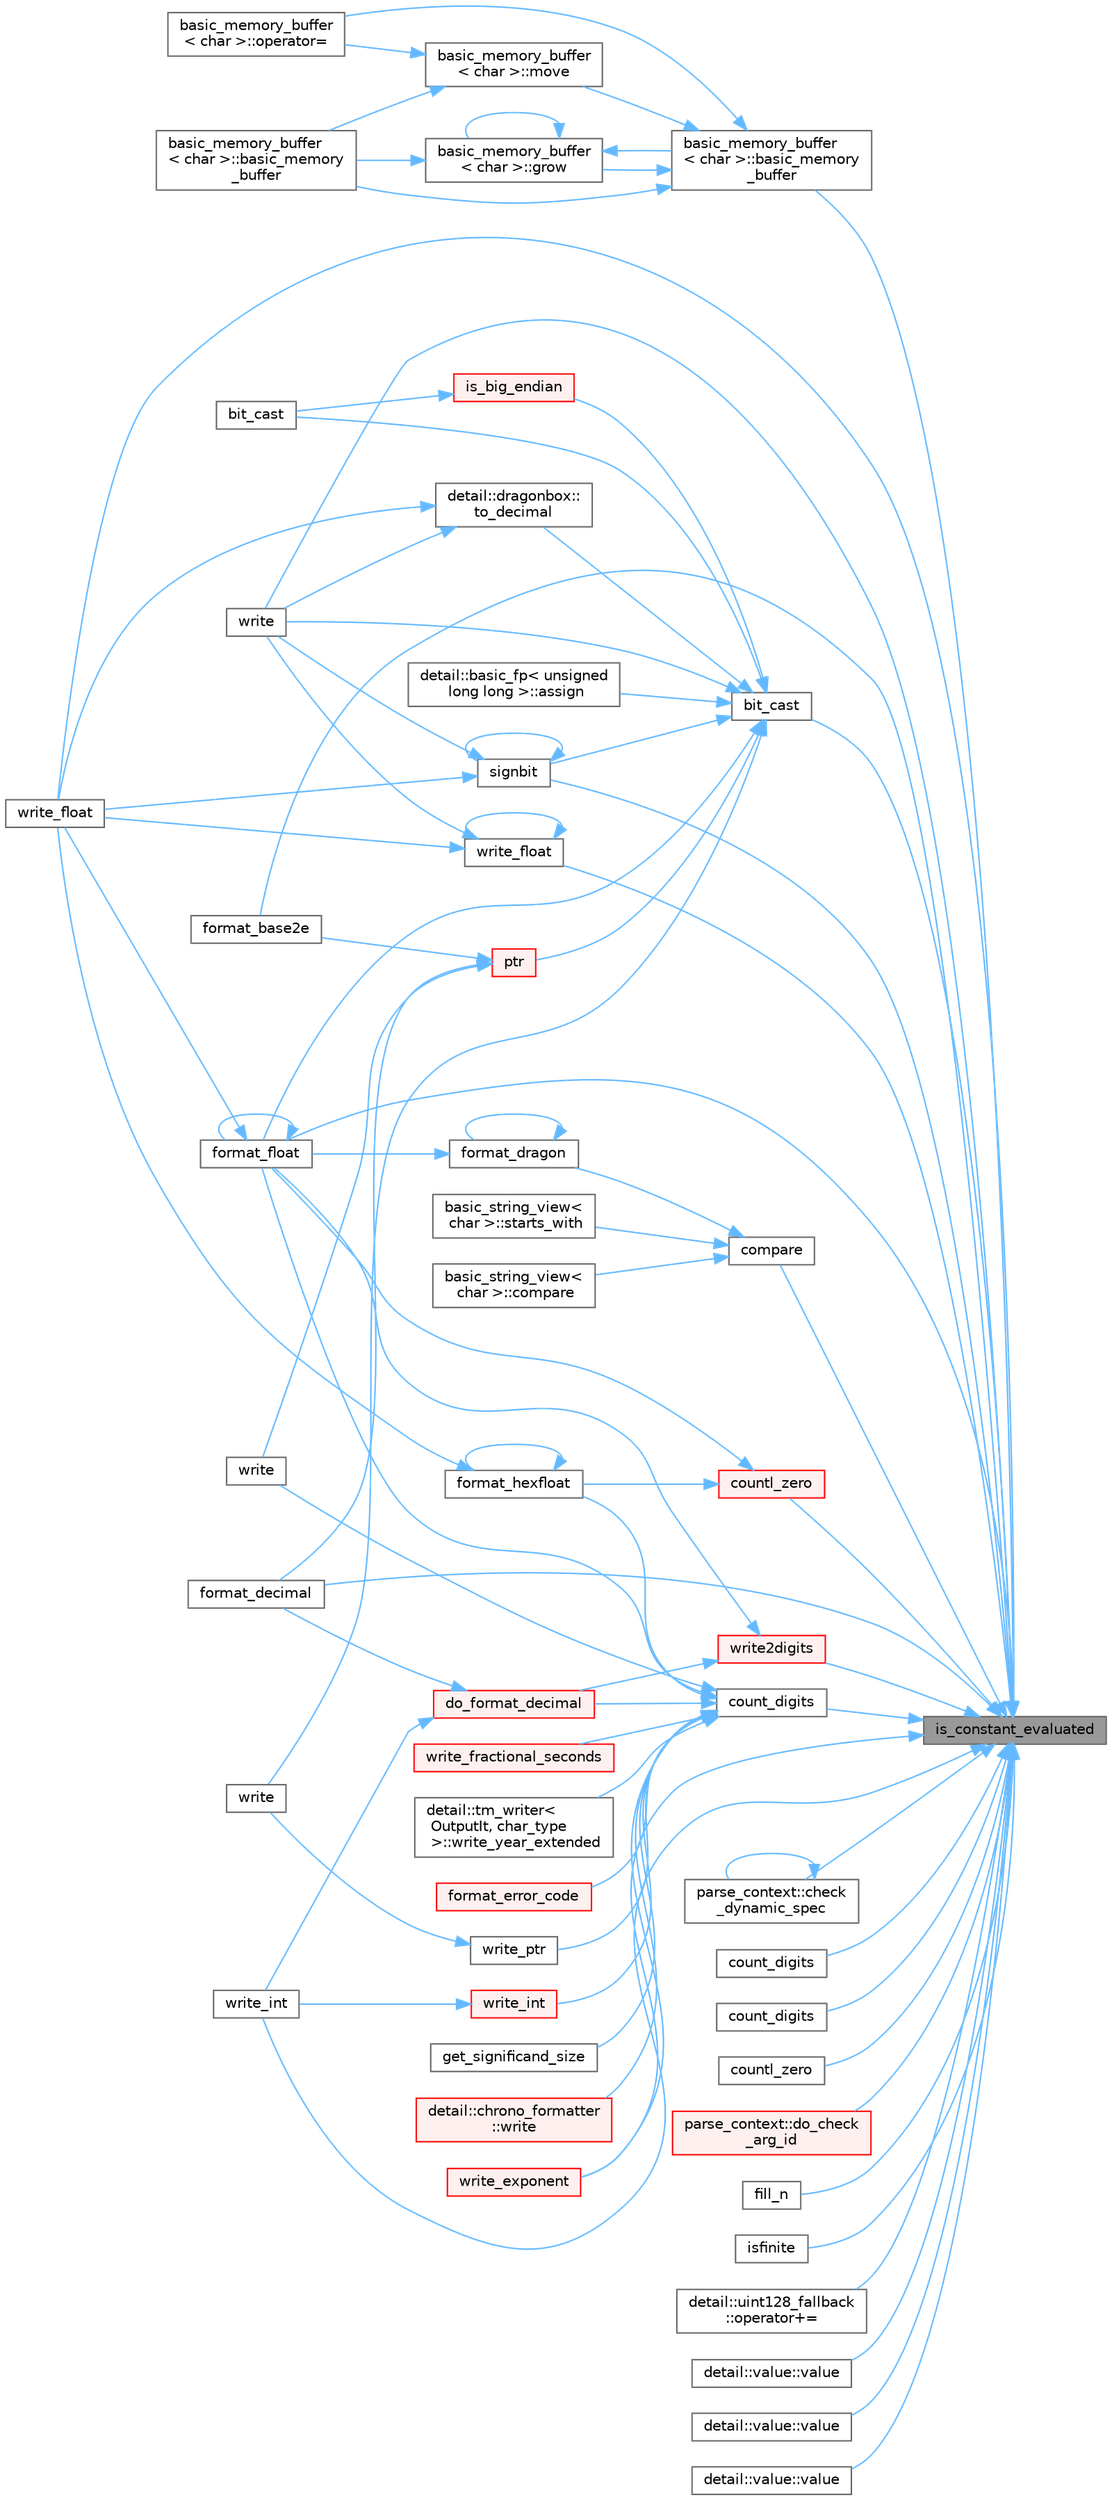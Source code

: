 digraph "is_constant_evaluated"
{
 // LATEX_PDF_SIZE
  bgcolor="transparent";
  edge [fontname=Helvetica,fontsize=10,labelfontname=Helvetica,labelfontsize=10];
  node [fontname=Helvetica,fontsize=10,shape=box,height=0.2,width=0.4];
  rankdir="RL";
  Node1 [id="Node000001",label="is_constant_evaluated",height=0.2,width=0.4,color="gray40", fillcolor="grey60", style="filled", fontcolor="black",tooltip=" "];
  Node1 -> Node2 [id="edge1_Node000001_Node000002",dir="back",color="steelblue1",style="solid",tooltip=" "];
  Node2 [id="Node000002",label="basic_memory_buffer\l\< char \>::basic_memory\l_buffer",height=0.2,width=0.4,color="grey40", fillcolor="white", style="filled",URL="$classbasic__memory__buffer.html#ab4a6c84a7445e69dc98d420e4f12aa59",tooltip=" "];
  Node2 -> Node3 [id="edge2_Node000002_Node000003",dir="back",color="steelblue1",style="solid",tooltip=" "];
  Node3 [id="Node000003",label="basic_memory_buffer\l\< char \>::basic_memory\l_buffer",height=0.2,width=0.4,color="grey40", fillcolor="white", style="filled",URL="$classbasic__memory__buffer.html#ae94382d27939b96f51bc82fa5badf8bc",tooltip=" "];
  Node2 -> Node4 [id="edge3_Node000002_Node000004",dir="back",color="steelblue1",style="solid",tooltip=" "];
  Node4 [id="Node000004",label="basic_memory_buffer\l\< char \>::grow",height=0.2,width=0.4,color="grey40", fillcolor="white", style="filled",URL="$classbasic__memory__buffer.html#a120d9cc8b156d6d83b9dc76a211d7e8a",tooltip=" "];
  Node4 -> Node3 [id="edge4_Node000004_Node000003",dir="back",color="steelblue1",style="solid",tooltip=" "];
  Node4 -> Node2 [id="edge5_Node000004_Node000002",dir="back",color="steelblue1",style="solid",tooltip=" "];
  Node4 -> Node4 [id="edge6_Node000004_Node000004",dir="back",color="steelblue1",style="solid",tooltip=" "];
  Node2 -> Node5 [id="edge7_Node000002_Node000005",dir="back",color="steelblue1",style="solid",tooltip=" "];
  Node5 [id="Node000005",label="basic_memory_buffer\l\< char \>::move",height=0.2,width=0.4,color="grey40", fillcolor="white", style="filled",URL="$classbasic__memory__buffer.html#a72128f03973fe818bb882bc8130f0b86",tooltip=" "];
  Node5 -> Node3 [id="edge8_Node000005_Node000003",dir="back",color="steelblue1",style="solid",tooltip=" "];
  Node5 -> Node6 [id="edge9_Node000005_Node000006",dir="back",color="steelblue1",style="solid",tooltip=" "];
  Node6 [id="Node000006",label="basic_memory_buffer\l\< char \>::operator=",height=0.2,width=0.4,color="grey40", fillcolor="white", style="filled",URL="$classbasic__memory__buffer.html#a9ac2316598f0b4aae00fc99d1787c91b",tooltip=" "];
  Node2 -> Node6 [id="edge10_Node000002_Node000006",dir="back",color="steelblue1",style="solid",tooltip=" "];
  Node1 -> Node7 [id="edge11_Node000001_Node000007",dir="back",color="steelblue1",style="solid",tooltip=" "];
  Node7 [id="Node000007",label="bit_cast",height=0.2,width=0.4,color="grey40", fillcolor="white", style="filled",URL="$namespacedetail.html#a68cc0da968a823f01db50bc3958c996a",tooltip=" "];
  Node7 -> Node8 [id="edge12_Node000007_Node000008",dir="back",color="steelblue1",style="solid",tooltip=" "];
  Node8 [id="Node000008",label="detail::basic_fp\< unsigned\l long long \>::assign",height=0.2,width=0.4,color="grey40", fillcolor="white", style="filled",URL="$structdetail_1_1basic__fp.html#ae4a39682504a114dff51693d7d53ebb0",tooltip=" "];
  Node7 -> Node9 [id="edge13_Node000007_Node000009",dir="back",color="steelblue1",style="solid",tooltip=" "];
  Node9 [id="Node000009",label="bit_cast",height=0.2,width=0.4,color="grey40", fillcolor="white", style="filled",URL="$namespacedetail.html#a4f3e6fe77d13d60f16e2871c47ed636b",tooltip=" "];
  Node7 -> Node10 [id="edge14_Node000007_Node000010",dir="back",color="steelblue1",style="solid",tooltip=" "];
  Node10 [id="Node000010",label="format_float",height=0.2,width=0.4,color="grey40", fillcolor="white", style="filled",URL="$namespacedetail.html#a6f5e9a91b995411cd8aa9d6870e8bcdd",tooltip=" "];
  Node10 -> Node10 [id="edge15_Node000010_Node000010",dir="back",color="steelblue1",style="solid",tooltip=" "];
  Node10 -> Node11 [id="edge16_Node000010_Node000011",dir="back",color="steelblue1",style="solid",tooltip=" "];
  Node11 [id="Node000011",label="write_float",height=0.2,width=0.4,color="grey40", fillcolor="white", style="filled",URL="$namespacedetail.html#a503a3fdae408f07dae7003840f786b53",tooltip=" "];
  Node7 -> Node12 [id="edge17_Node000007_Node000012",dir="back",color="steelblue1",style="solid",tooltip=" "];
  Node12 [id="Node000012",label="is_big_endian",height=0.2,width=0.4,color="red", fillcolor="#FFF0F0", style="filled",URL="$namespacedetail.html#a932030736a98a7841a7921ca0309c647",tooltip=" "];
  Node12 -> Node9 [id="edge18_Node000012_Node000009",dir="back",color="steelblue1",style="solid",tooltip=" "];
  Node7 -> Node18 [id="edge19_Node000007_Node000018",dir="back",color="steelblue1",style="solid",tooltip=" "];
  Node18 [id="Node000018",label="ptr",height=0.2,width=0.4,color="red", fillcolor="#FFF0F0", style="filled",URL="$format_8h.html#adb6e274f8eb0b74b2865215e1b49c535",tooltip="Converts p to const void* for pointer formatting."];
  Node18 -> Node57 [id="edge20_Node000018_Node000057",dir="back",color="steelblue1",style="solid",tooltip=" "];
  Node57 [id="Node000057",label="format_base2e",height=0.2,width=0.4,color="grey40", fillcolor="white", style="filled",URL="$namespacedetail.html#a644fd262d53d87df245ef443e97a9817",tooltip=" "];
  Node18 -> Node58 [id="edge21_Node000018_Node000058",dir="back",color="steelblue1",style="solid",tooltip=" "];
  Node58 [id="Node000058",label="format_decimal",height=0.2,width=0.4,color="grey40", fillcolor="white", style="filled",URL="$namespacedetail.html#a31f1c8fd33b9eebb81a5626225feeace",tooltip=" "];
  Node18 -> Node107 [id="edge22_Node000018_Node000107",dir="back",color="steelblue1",style="solid",tooltip=" "];
  Node107 [id="Node000107",label="write",height=0.2,width=0.4,color="grey40", fillcolor="white", style="filled",URL="$namespacedetail.html#a89dea9ae2ccdef585b85cf0876e9216d",tooltip=" "];
  Node7 -> Node108 [id="edge23_Node000007_Node000108",dir="back",color="steelblue1",style="solid",tooltip=" "];
  Node108 [id="Node000108",label="signbit",height=0.2,width=0.4,color="grey40", fillcolor="white", style="filled",URL="$namespacedetail.html#a9dffefc41110dec0e760d10e635de1a3",tooltip=" "];
  Node108 -> Node108 [id="edge24_Node000108_Node000108",dir="back",color="steelblue1",style="solid",tooltip=" "];
  Node108 -> Node109 [id="edge25_Node000108_Node000109",dir="back",color="steelblue1",style="solid",tooltip=" "];
  Node109 [id="Node000109",label="write",height=0.2,width=0.4,color="grey40", fillcolor="white", style="filled",URL="$namespacedetail.html#a6da38163e1b603603b3deb3d8ad67b30",tooltip=" "];
  Node108 -> Node11 [id="edge26_Node000108_Node000011",dir="back",color="steelblue1",style="solid",tooltip=" "];
  Node7 -> Node110 [id="edge27_Node000007_Node000110",dir="back",color="steelblue1",style="solid",tooltip=" "];
  Node110 [id="Node000110",label="detail::dragonbox::\lto_decimal",height=0.2,width=0.4,color="grey40", fillcolor="white", style="filled",URL="$namespacedetail_1_1dragonbox.html#afd01f0cf7248defdd46c0921187f740b",tooltip=" "];
  Node110 -> Node109 [id="edge28_Node000110_Node000109",dir="back",color="steelblue1",style="solid",tooltip=" "];
  Node110 -> Node11 [id="edge29_Node000110_Node000011",dir="back",color="steelblue1",style="solid",tooltip=" "];
  Node7 -> Node111 [id="edge30_Node000007_Node000111",dir="back",color="steelblue1",style="solid",tooltip=" "];
  Node111 [id="Node000111",label="write",height=0.2,width=0.4,color="grey40", fillcolor="white", style="filled",URL="$namespacedetail.html#a17a01247796a9d5bdbbe57a71127b677",tooltip=" "];
  Node7 -> Node109 [id="edge31_Node000007_Node000109",dir="back",color="steelblue1",style="solid",tooltip=" "];
  Node1 -> Node112 [id="edge32_Node000001_Node000112",dir="back",color="steelblue1",style="solid",tooltip=" "];
  Node112 [id="Node000112",label="parse_context::check\l_dynamic_spec",height=0.2,width=0.4,color="grey40", fillcolor="white", style="filled",URL="$classparse__context.html#ab75db4217e59147b8daa6e39102a3241",tooltip=" "];
  Node112 -> Node112 [id="edge33_Node000112_Node000112",dir="back",color="steelblue1",style="solid",tooltip=" "];
  Node1 -> Node113 [id="edge34_Node000001_Node000113",dir="back",color="steelblue1",style="solid",tooltip=" "];
  Node113 [id="Node000113",label="compare",height=0.2,width=0.4,color="grey40", fillcolor="white", style="filled",URL="$namespacedetail.html#a7725ab980186ad9da0c310532b9d7968",tooltip=" "];
  Node113 -> Node114 [id="edge35_Node000113_Node000114",dir="back",color="steelblue1",style="solid",tooltip=" "];
  Node114 [id="Node000114",label="basic_string_view\<\l char \>::compare",height=0.2,width=0.4,color="grey40", fillcolor="white", style="filled",URL="$classbasic__string__view.html#aa98abb3e3d755507f88df258a381c941",tooltip=" "];
  Node113 -> Node115 [id="edge36_Node000113_Node000115",dir="back",color="steelblue1",style="solid",tooltip=" "];
  Node115 [id="Node000115",label="format_dragon",height=0.2,width=0.4,color="grey40", fillcolor="white", style="filled",URL="$namespacedetail.html#a510659ecef3d8ef10992996732a723f7",tooltip=" "];
  Node115 -> Node115 [id="edge37_Node000115_Node000115",dir="back",color="steelblue1",style="solid",tooltip=" "];
  Node115 -> Node10 [id="edge38_Node000115_Node000010",dir="back",color="steelblue1",style="solid",tooltip=" "];
  Node113 -> Node116 [id="edge39_Node000113_Node000116",dir="back",color="steelblue1",style="solid",tooltip=" "];
  Node116 [id="Node000116",label="basic_string_view\<\l char \>::starts_with",height=0.2,width=0.4,color="grey40", fillcolor="white", style="filled",URL="$classbasic__string__view.html#a95fd69236400ca487b558dd7658a52c0",tooltip=" "];
  Node1 -> Node117 [id="edge40_Node000001_Node000117",dir="back",color="steelblue1",style="solid",tooltip=" "];
  Node117 [id="Node000117",label="count_digits",height=0.2,width=0.4,color="grey40", fillcolor="white", style="filled",URL="$namespacedetail.html#a150e43b59e1fb980a008f1e2ebc71749",tooltip=" "];
  Node1 -> Node118 [id="edge41_Node000001_Node000118",dir="back",color="steelblue1",style="solid",tooltip=" "];
  Node118 [id="Node000118",label="count_digits",height=0.2,width=0.4,color="grey40", fillcolor="white", style="filled",URL="$namespacedetail.html#a700ca97a486ad20d8b03fcdcd8931956",tooltip=" "];
  Node1 -> Node119 [id="edge42_Node000001_Node000119",dir="back",color="steelblue1",style="solid",tooltip=" "];
  Node119 [id="Node000119",label="count_digits",height=0.2,width=0.4,color="grey40", fillcolor="white", style="filled",URL="$namespacedetail.html#a38d4dda9709bd099ccaa8307de424263",tooltip=" "];
  Node119 -> Node120 [id="edge43_Node000119_Node000120",dir="back",color="steelblue1",style="solid",tooltip=" "];
  Node120 [id="Node000120",label="do_format_decimal",height=0.2,width=0.4,color="red", fillcolor="#FFF0F0", style="filled",URL="$namespacedetail.html#a6a78284fcaf4f89d8febe648ac5a688d",tooltip=" "];
  Node120 -> Node58 [id="edge44_Node000120_Node000058",dir="back",color="steelblue1",style="solid",tooltip=" "];
  Node120 -> Node139 [id="edge45_Node000120_Node000139",dir="back",color="steelblue1",style="solid",tooltip=" "];
  Node139 [id="Node000139",label="write_int",height=0.2,width=0.4,color="grey40", fillcolor="white", style="filled",URL="$namespacedetail.html#a0dc2ace9cfb00f77921ab5c78fe1cdde",tooltip=" "];
  Node119 -> Node153 [id="edge46_Node000119_Node000153",dir="back",color="steelblue1",style="solid",tooltip=" "];
  Node153 [id="Node000153",label="format_error_code",height=0.2,width=0.4,color="red", fillcolor="#FFF0F0", style="filled",URL="$namespacedetail.html#acff9fe5affc2352c0cd460aa26cd86e9",tooltip=" "];
  Node119 -> Node10 [id="edge47_Node000119_Node000010",dir="back",color="steelblue1",style="solid",tooltip=" "];
  Node119 -> Node122 [id="edge48_Node000119_Node000122",dir="back",color="steelblue1",style="solid",tooltip=" "];
  Node122 [id="Node000122",label="format_hexfloat",height=0.2,width=0.4,color="grey40", fillcolor="white", style="filled",URL="$namespacedetail.html#a9ec1df3b250d79f09b8620a2d096cff8",tooltip=" "];
  Node122 -> Node122 [id="edge49_Node000122_Node000122",dir="back",color="steelblue1",style="solid",tooltip=" "];
  Node122 -> Node11 [id="edge50_Node000122_Node000011",dir="back",color="steelblue1",style="solid",tooltip=" "];
  Node119 -> Node156 [id="edge51_Node000119_Node000156",dir="back",color="steelblue1",style="solid",tooltip=" "];
  Node156 [id="Node000156",label="get_significand_size",height=0.2,width=0.4,color="grey40", fillcolor="white", style="filled",URL="$namespacedetail.html#a1f965e664cad3745d726f59df1e7db62",tooltip=" "];
  Node119 -> Node123 [id="edge52_Node000119_Node000123",dir="back",color="steelblue1",style="solid",tooltip=" "];
  Node123 [id="Node000123",label="detail::chrono_formatter\l::write",height=0.2,width=0.4,color="red", fillcolor="#FFF0F0", style="filled",URL="$structdetail_1_1chrono__formatter.html#add7570da74a4570c6bbdd344394d3b73",tooltip=" "];
  Node119 -> Node107 [id="edge53_Node000119_Node000107",dir="back",color="steelblue1",style="solid",tooltip=" "];
  Node119 -> Node131 [id="edge54_Node000119_Node000131",dir="back",color="steelblue1",style="solid",tooltip=" "];
  Node131 [id="Node000131",label="write_exponent",height=0.2,width=0.4,color="red", fillcolor="#FFF0F0", style="filled",URL="$namespacedetail.html#a3192eeff8d0794148fef5e2d9f681f72",tooltip=" "];
  Node119 -> Node133 [id="edge55_Node000119_Node000133",dir="back",color="steelblue1",style="solid",tooltip=" "];
  Node133 [id="Node000133",label="write_fractional_seconds",height=0.2,width=0.4,color="red", fillcolor="#FFF0F0", style="filled",URL="$namespacedetail.html#a3bc10bfc5890885892eed90dd1ebbacb",tooltip=" "];
  Node119 -> Node135 [id="edge56_Node000119_Node000135",dir="back",color="steelblue1",style="solid",tooltip=" "];
  Node135 [id="Node000135",label="write_int",height=0.2,width=0.4,color="red", fillcolor="#FFF0F0", style="filled",URL="$namespacedetail.html#ac0fd4ca12ae54000b545b8469fa3a5d6",tooltip=" "];
  Node135 -> Node139 [id="edge57_Node000135_Node000139",dir="back",color="steelblue1",style="solid",tooltip=" "];
  Node119 -> Node157 [id="edge58_Node000119_Node000157",dir="back",color="steelblue1",style="solid",tooltip=" "];
  Node157 [id="Node000157",label="write_ptr",height=0.2,width=0.4,color="grey40", fillcolor="white", style="filled",URL="$namespacedetail.html#abc00e0418a441b107f0cf8bab2493ede",tooltip=" "];
  Node157 -> Node111 [id="edge59_Node000157_Node000111",dir="back",color="steelblue1",style="solid",tooltip=" "];
  Node119 -> Node144 [id="edge60_Node000119_Node000144",dir="back",color="steelblue1",style="solid",tooltip=" "];
  Node144 [id="Node000144",label="detail::tm_writer\<\l OutputIt, char_type\l \>::write_year_extended",height=0.2,width=0.4,color="grey40", fillcolor="white", style="filled",URL="$classdetail_1_1tm__writer.html#a81c8e1c5bcc7c5f16f4ebc76838f8c39",tooltip=" "];
  Node1 -> Node158 [id="edge61_Node000001_Node000158",dir="back",color="steelblue1",style="solid",tooltip=" "];
  Node158 [id="Node000158",label="countl_zero",height=0.2,width=0.4,color="red", fillcolor="#FFF0F0", style="filled",URL="$namespacedetail.html#a5c2791e3ff8dfd514d42caf15e1c5dd3",tooltip=" "];
  Node158 -> Node10 [id="edge62_Node000158_Node000010",dir="back",color="steelblue1",style="solid",tooltip=" "];
  Node158 -> Node122 [id="edge63_Node000158_Node000122",dir="back",color="steelblue1",style="solid",tooltip=" "];
  Node1 -> Node160 [id="edge64_Node000001_Node000160",dir="back",color="steelblue1",style="solid",tooltip=" "];
  Node160 [id="Node000160",label="countl_zero",height=0.2,width=0.4,color="grey40", fillcolor="white", style="filled",URL="$namespacedetail.html#aee508e3f7a43501f1a3055d9141e75fd",tooltip=" "];
  Node1 -> Node161 [id="edge65_Node000001_Node000161",dir="back",color="steelblue1",style="solid",tooltip=" "];
  Node161 [id="Node000161",label="parse_context::do_check\l_arg_id",height=0.2,width=0.4,color="red", fillcolor="#FFF0F0", style="filled",URL="$classparse__context.html#ab297d72d5eaa80978c47c110e45d781d",tooltip=" "];
  Node1 -> Node168 [id="edge66_Node000001_Node000168",dir="back",color="steelblue1",style="solid",tooltip=" "];
  Node168 [id="Node000168",label="fill_n",height=0.2,width=0.4,color="grey40", fillcolor="white", style="filled",URL="$namespacedetail.html#aa25d885fb909b7519caab2fa4a5996dc",tooltip=" "];
  Node1 -> Node57 [id="edge67_Node000001_Node000057",dir="back",color="steelblue1",style="solid",tooltip=" "];
  Node1 -> Node58 [id="edge68_Node000001_Node000058",dir="back",color="steelblue1",style="solid",tooltip=" "];
  Node1 -> Node10 [id="edge69_Node000001_Node000010",dir="back",color="steelblue1",style="solid",tooltip=" "];
  Node1 -> Node169 [id="edge70_Node000001_Node000169",dir="back",color="steelblue1",style="solid",tooltip=" "];
  Node169 [id="Node000169",label="isfinite",height=0.2,width=0.4,color="grey40", fillcolor="white", style="filled",URL="$namespacedetail.html#a279ff0ca797232ddef67fae39c0f931a",tooltip=" "];
  Node1 -> Node170 [id="edge71_Node000001_Node000170",dir="back",color="steelblue1",style="solid",tooltip=" "];
  Node170 [id="Node000170",label="detail::uint128_fallback\l::operator+=",height=0.2,width=0.4,color="grey40", fillcolor="white", style="filled",URL="$classdetail_1_1uint128__fallback.html#a9ca10840b20f8c00cf963946843f5d0b",tooltip=" "];
  Node1 -> Node108 [id="edge72_Node000001_Node000108",dir="back",color="steelblue1",style="solid",tooltip=" "];
  Node1 -> Node171 [id="edge73_Node000001_Node000171",dir="back",color="steelblue1",style="solid",tooltip=" "];
  Node171 [id="Node000171",label="detail::value::value",height=0.2,width=0.4,color="grey40", fillcolor="white", style="filled",URL="$classdetail_1_1value.html#a90efdbbedefaaf371d90adcafdca3a67",tooltip=" "];
  Node1 -> Node172 [id="edge74_Node000001_Node000172",dir="back",color="steelblue1",style="solid",tooltip=" "];
  Node172 [id="Node000172",label="detail::value::value",height=0.2,width=0.4,color="grey40", fillcolor="white", style="filled",URL="$classdetail_1_1value.html#ac112e9305892782b42223325c5f803fa",tooltip=" "];
  Node1 -> Node173 [id="edge75_Node000001_Node000173",dir="back",color="steelblue1",style="solid",tooltip=" "];
  Node173 [id="Node000173",label="detail::value::value",height=0.2,width=0.4,color="grey40", fillcolor="white", style="filled",URL="$classdetail_1_1value.html#adc6bb2d01aab8bae44ec65c17035a8cb",tooltip=" "];
  Node1 -> Node109 [id="edge76_Node000001_Node000109",dir="back",color="steelblue1",style="solid",tooltip=" "];
  Node1 -> Node174 [id="edge77_Node000001_Node000174",dir="back",color="steelblue1",style="solid",tooltip=" "];
  Node174 [id="Node000174",label="write2digits",height=0.2,width=0.4,color="red", fillcolor="#FFF0F0", style="filled",URL="$namespacedetail.html#ab5f59fc44586297ecd385bcf8416eb9c",tooltip=" "];
  Node174 -> Node120 [id="edge78_Node000174_Node000120",dir="back",color="steelblue1",style="solid",tooltip=" "];
  Node174 -> Node10 [id="edge79_Node000174_Node000010",dir="back",color="steelblue1",style="solid",tooltip=" "];
  Node1 -> Node131 [id="edge80_Node000001_Node000131",dir="back",color="steelblue1",style="solid",tooltip=" "];
  Node1 -> Node175 [id="edge81_Node000001_Node000175",dir="back",color="steelblue1",style="solid",tooltip=" "];
  Node175 [id="Node000175",label="write_float",height=0.2,width=0.4,color="grey40", fillcolor="white", style="filled",URL="$namespacedetail.html#afce601fa589dde492318318776d679f8",tooltip=" "];
  Node175 -> Node109 [id="edge82_Node000175_Node000109",dir="back",color="steelblue1",style="solid",tooltip=" "];
  Node175 -> Node175 [id="edge83_Node000175_Node000175",dir="back",color="steelblue1",style="solid",tooltip=" "];
  Node175 -> Node11 [id="edge84_Node000175_Node000011",dir="back",color="steelblue1",style="solid",tooltip=" "];
  Node1 -> Node11 [id="edge85_Node000001_Node000011",dir="back",color="steelblue1",style="solid",tooltip=" "];
  Node1 -> Node139 [id="edge86_Node000001_Node000139",dir="back",color="steelblue1",style="solid",tooltip=" "];
}
